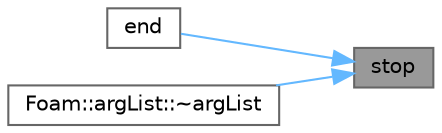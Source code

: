 digraph "stop"
{
 // LATEX_PDF_SIZE
  bgcolor="transparent";
  edge [fontname=Helvetica,fontsize=10,labelfontname=Helvetica,labelfontsize=10];
  node [fontname=Helvetica,fontsize=10,shape=box,height=0.2,width=0.4];
  rankdir="RL";
  Node1 [id="Node000001",label="stop",height=0.2,width=0.4,color="gray40", fillcolor="grey60", style="filled", fontcolor="black",tooltip=" "];
  Node1 -> Node2 [id="edge1_Node000001_Node000002",dir="back",color="steelblue1",style="solid",tooltip=" "];
  Node2 [id="Node000002",label="end",height=0.2,width=0.4,color="grey40", fillcolor="white", style="filled",URL="$classFoam_1_1JobInfo.html#aaf81d3fdaf258088d7692fa70cece087",tooltip=" "];
  Node1 -> Node3 [id="edge2_Node000001_Node000003",dir="back",color="steelblue1",style="solid",tooltip=" "];
  Node3 [id="Node000003",label="Foam::argList::~argList",height=0.2,width=0.4,color="grey40", fillcolor="white", style="filled",URL="$classFoam_1_1argList.html#a656f52278062a8ce2b208ecc35840d82",tooltip=" "];
}
